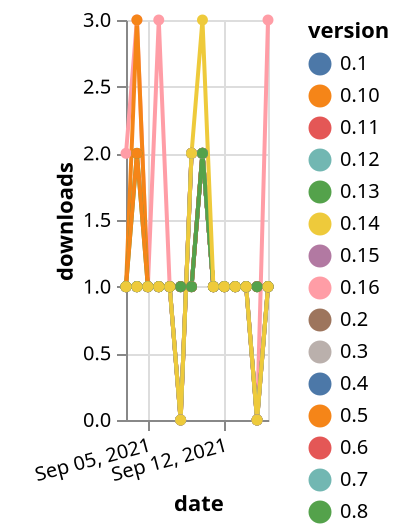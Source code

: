 {"$schema": "https://vega.github.io/schema/vega-lite/v5.json", "description": "A simple bar chart with embedded data.", "data": {"values": [{"date": "2021-09-03", "total": 257, "delta": 1, "version": "0.3"}, {"date": "2021-09-04", "total": 258, "delta": 1, "version": "0.3"}, {"date": "2021-09-05", "total": 259, "delta": 1, "version": "0.3"}, {"date": "2021-09-06", "total": 260, "delta": 1, "version": "0.3"}, {"date": "2021-09-07", "total": 261, "delta": 1, "version": "0.3"}, {"date": "2021-09-08", "total": 262, "delta": 1, "version": "0.3"}, {"date": "2021-09-09", "total": 263, "delta": 1, "version": "0.3"}, {"date": "2021-09-10", "total": 265, "delta": 2, "version": "0.3"}, {"date": "2021-09-11", "total": 266, "delta": 1, "version": "0.3"}, {"date": "2021-09-12", "total": 267, "delta": 1, "version": "0.3"}, {"date": "2021-09-13", "total": 268, "delta": 1, "version": "0.3"}, {"date": "2021-09-14", "total": 269, "delta": 1, "version": "0.3"}, {"date": "2021-09-15", "total": 270, "delta": 1, "version": "0.3"}, {"date": "2021-09-16", "total": 271, "delta": 1, "version": "0.3"}, {"date": "2021-09-03", "total": 26, "delta": 2, "version": "0.16"}, {"date": "2021-09-04", "total": 29, "delta": 3, "version": "0.16"}, {"date": "2021-09-05", "total": 30, "delta": 1, "version": "0.16"}, {"date": "2021-09-06", "total": 33, "delta": 3, "version": "0.16"}, {"date": "2021-09-07", "total": 34, "delta": 1, "version": "0.16"}, {"date": "2021-09-08", "total": 34, "delta": 0, "version": "0.16"}, {"date": "2021-09-09", "total": 36, "delta": 2, "version": "0.16"}, {"date": "2021-09-10", "total": 38, "delta": 2, "version": "0.16"}, {"date": "2021-09-11", "total": 39, "delta": 1, "version": "0.16"}, {"date": "2021-09-12", "total": 40, "delta": 1, "version": "0.16"}, {"date": "2021-09-13", "total": 41, "delta": 1, "version": "0.16"}, {"date": "2021-09-14", "total": 42, "delta": 1, "version": "0.16"}, {"date": "2021-09-15", "total": 42, "delta": 0, "version": "0.16"}, {"date": "2021-09-16", "total": 45, "delta": 3, "version": "0.16"}, {"date": "2021-09-03", "total": 239, "delta": 1, "version": "0.10"}, {"date": "2021-09-04", "total": 242, "delta": 3, "version": "0.10"}, {"date": "2021-09-05", "total": 243, "delta": 1, "version": "0.10"}, {"date": "2021-09-06", "total": 244, "delta": 1, "version": "0.10"}, {"date": "2021-09-07", "total": 245, "delta": 1, "version": "0.10"}, {"date": "2021-09-08", "total": 245, "delta": 0, "version": "0.10"}, {"date": "2021-09-09", "total": 247, "delta": 2, "version": "0.10"}, {"date": "2021-09-10", "total": 249, "delta": 2, "version": "0.10"}, {"date": "2021-09-11", "total": 250, "delta": 1, "version": "0.10"}, {"date": "2021-09-12", "total": 251, "delta": 1, "version": "0.10"}, {"date": "2021-09-13", "total": 252, "delta": 1, "version": "0.10"}, {"date": "2021-09-14", "total": 253, "delta": 1, "version": "0.10"}, {"date": "2021-09-15", "total": 253, "delta": 0, "version": "0.10"}, {"date": "2021-09-16", "total": 254, "delta": 1, "version": "0.10"}, {"date": "2021-09-03", "total": 251, "delta": 1, "version": "0.1"}, {"date": "2021-09-04", "total": 252, "delta": 1, "version": "0.1"}, {"date": "2021-09-05", "total": 253, "delta": 1, "version": "0.1"}, {"date": "2021-09-06", "total": 254, "delta": 1, "version": "0.1"}, {"date": "2021-09-07", "total": 255, "delta": 1, "version": "0.1"}, {"date": "2021-09-08", "total": 256, "delta": 1, "version": "0.1"}, {"date": "2021-09-09", "total": 257, "delta": 1, "version": "0.1"}, {"date": "2021-09-10", "total": 259, "delta": 2, "version": "0.1"}, {"date": "2021-09-11", "total": 260, "delta": 1, "version": "0.1"}, {"date": "2021-09-12", "total": 261, "delta": 1, "version": "0.1"}, {"date": "2021-09-13", "total": 262, "delta": 1, "version": "0.1"}, {"date": "2021-09-14", "total": 263, "delta": 1, "version": "0.1"}, {"date": "2021-09-15", "total": 264, "delta": 1, "version": "0.1"}, {"date": "2021-09-16", "total": 265, "delta": 1, "version": "0.1"}, {"date": "2021-09-03", "total": 169, "delta": 1, "version": "0.13"}, {"date": "2021-09-04", "total": 171, "delta": 2, "version": "0.13"}, {"date": "2021-09-05", "total": 172, "delta": 1, "version": "0.13"}, {"date": "2021-09-06", "total": 173, "delta": 1, "version": "0.13"}, {"date": "2021-09-07", "total": 174, "delta": 1, "version": "0.13"}, {"date": "2021-09-08", "total": 174, "delta": 0, "version": "0.13"}, {"date": "2021-09-09", "total": 176, "delta": 2, "version": "0.13"}, {"date": "2021-09-10", "total": 178, "delta": 2, "version": "0.13"}, {"date": "2021-09-11", "total": 179, "delta": 1, "version": "0.13"}, {"date": "2021-09-12", "total": 180, "delta": 1, "version": "0.13"}, {"date": "2021-09-13", "total": 181, "delta": 1, "version": "0.13"}, {"date": "2021-09-14", "total": 182, "delta": 1, "version": "0.13"}, {"date": "2021-09-15", "total": 182, "delta": 0, "version": "0.13"}, {"date": "2021-09-16", "total": 183, "delta": 1, "version": "0.13"}, {"date": "2021-09-03", "total": 225, "delta": 1, "version": "0.9"}, {"date": "2021-09-04", "total": 226, "delta": 1, "version": "0.9"}, {"date": "2021-09-05", "total": 227, "delta": 1, "version": "0.9"}, {"date": "2021-09-06", "total": 228, "delta": 1, "version": "0.9"}, {"date": "2021-09-07", "total": 229, "delta": 1, "version": "0.9"}, {"date": "2021-09-08", "total": 230, "delta": 1, "version": "0.9"}, {"date": "2021-09-09", "total": 231, "delta": 1, "version": "0.9"}, {"date": "2021-09-10", "total": 233, "delta": 2, "version": "0.9"}, {"date": "2021-09-11", "total": 234, "delta": 1, "version": "0.9"}, {"date": "2021-09-12", "total": 235, "delta": 1, "version": "0.9"}, {"date": "2021-09-13", "total": 236, "delta": 1, "version": "0.9"}, {"date": "2021-09-14", "total": 237, "delta": 1, "version": "0.9"}, {"date": "2021-09-15", "total": 238, "delta": 1, "version": "0.9"}, {"date": "2021-09-16", "total": 239, "delta": 1, "version": "0.9"}, {"date": "2021-09-03", "total": 246, "delta": 1, "version": "0.2"}, {"date": "2021-09-04", "total": 247, "delta": 1, "version": "0.2"}, {"date": "2021-09-05", "total": 248, "delta": 1, "version": "0.2"}, {"date": "2021-09-06", "total": 249, "delta": 1, "version": "0.2"}, {"date": "2021-09-07", "total": 250, "delta": 1, "version": "0.2"}, {"date": "2021-09-08", "total": 251, "delta": 1, "version": "0.2"}, {"date": "2021-09-09", "total": 252, "delta": 1, "version": "0.2"}, {"date": "2021-09-10", "total": 254, "delta": 2, "version": "0.2"}, {"date": "2021-09-11", "total": 255, "delta": 1, "version": "0.2"}, {"date": "2021-09-12", "total": 256, "delta": 1, "version": "0.2"}, {"date": "2021-09-13", "total": 257, "delta": 1, "version": "0.2"}, {"date": "2021-09-14", "total": 258, "delta": 1, "version": "0.2"}, {"date": "2021-09-15", "total": 259, "delta": 1, "version": "0.2"}, {"date": "2021-09-16", "total": 260, "delta": 1, "version": "0.2"}, {"date": "2021-09-03", "total": 175, "delta": 1, "version": "0.11"}, {"date": "2021-09-04", "total": 176, "delta": 1, "version": "0.11"}, {"date": "2021-09-05", "total": 177, "delta": 1, "version": "0.11"}, {"date": "2021-09-06", "total": 178, "delta": 1, "version": "0.11"}, {"date": "2021-09-07", "total": 179, "delta": 1, "version": "0.11"}, {"date": "2021-09-08", "total": 179, "delta": 0, "version": "0.11"}, {"date": "2021-09-09", "total": 181, "delta": 2, "version": "0.11"}, {"date": "2021-09-10", "total": 183, "delta": 2, "version": "0.11"}, {"date": "2021-09-11", "total": 184, "delta": 1, "version": "0.11"}, {"date": "2021-09-12", "total": 185, "delta": 1, "version": "0.11"}, {"date": "2021-09-13", "total": 186, "delta": 1, "version": "0.11"}, {"date": "2021-09-14", "total": 187, "delta": 1, "version": "0.11"}, {"date": "2021-09-15", "total": 187, "delta": 0, "version": "0.11"}, {"date": "2021-09-16", "total": 188, "delta": 1, "version": "0.11"}, {"date": "2021-09-03", "total": 261, "delta": 1, "version": "0.4"}, {"date": "2021-09-04", "total": 262, "delta": 1, "version": "0.4"}, {"date": "2021-09-05", "total": 263, "delta": 1, "version": "0.4"}, {"date": "2021-09-06", "total": 264, "delta": 1, "version": "0.4"}, {"date": "2021-09-07", "total": 265, "delta": 1, "version": "0.4"}, {"date": "2021-09-08", "total": 266, "delta": 1, "version": "0.4"}, {"date": "2021-09-09", "total": 267, "delta": 1, "version": "0.4"}, {"date": "2021-09-10", "total": 269, "delta": 2, "version": "0.4"}, {"date": "2021-09-11", "total": 270, "delta": 1, "version": "0.4"}, {"date": "2021-09-12", "total": 271, "delta": 1, "version": "0.4"}, {"date": "2021-09-13", "total": 272, "delta": 1, "version": "0.4"}, {"date": "2021-09-14", "total": 273, "delta": 1, "version": "0.4"}, {"date": "2021-09-15", "total": 274, "delta": 1, "version": "0.4"}, {"date": "2021-09-16", "total": 275, "delta": 1, "version": "0.4"}, {"date": "2021-09-03", "total": 223, "delta": 1, "version": "0.7"}, {"date": "2021-09-04", "total": 224, "delta": 1, "version": "0.7"}, {"date": "2021-09-05", "total": 225, "delta": 1, "version": "0.7"}, {"date": "2021-09-06", "total": 226, "delta": 1, "version": "0.7"}, {"date": "2021-09-07", "total": 227, "delta": 1, "version": "0.7"}, {"date": "2021-09-08", "total": 228, "delta": 1, "version": "0.7"}, {"date": "2021-09-09", "total": 229, "delta": 1, "version": "0.7"}, {"date": "2021-09-10", "total": 231, "delta": 2, "version": "0.7"}, {"date": "2021-09-11", "total": 232, "delta": 1, "version": "0.7"}, {"date": "2021-09-12", "total": 233, "delta": 1, "version": "0.7"}, {"date": "2021-09-13", "total": 234, "delta": 1, "version": "0.7"}, {"date": "2021-09-14", "total": 235, "delta": 1, "version": "0.7"}, {"date": "2021-09-15", "total": 236, "delta": 1, "version": "0.7"}, {"date": "2021-09-16", "total": 237, "delta": 1, "version": "0.7"}, {"date": "2021-09-03", "total": 147, "delta": 1, "version": "0.15"}, {"date": "2021-09-04", "total": 148, "delta": 1, "version": "0.15"}, {"date": "2021-09-05", "total": 149, "delta": 1, "version": "0.15"}, {"date": "2021-09-06", "total": 150, "delta": 1, "version": "0.15"}, {"date": "2021-09-07", "total": 151, "delta": 1, "version": "0.15"}, {"date": "2021-09-08", "total": 151, "delta": 0, "version": "0.15"}, {"date": "2021-09-09", "total": 153, "delta": 2, "version": "0.15"}, {"date": "2021-09-10", "total": 155, "delta": 2, "version": "0.15"}, {"date": "2021-09-11", "total": 156, "delta": 1, "version": "0.15"}, {"date": "2021-09-12", "total": 157, "delta": 1, "version": "0.15"}, {"date": "2021-09-13", "total": 158, "delta": 1, "version": "0.15"}, {"date": "2021-09-14", "total": 159, "delta": 1, "version": "0.15"}, {"date": "2021-09-15", "total": 159, "delta": 0, "version": "0.15"}, {"date": "2021-09-16", "total": 160, "delta": 1, "version": "0.15"}, {"date": "2021-09-03", "total": 255, "delta": 1, "version": "0.5"}, {"date": "2021-09-04", "total": 257, "delta": 2, "version": "0.5"}, {"date": "2021-09-05", "total": 258, "delta": 1, "version": "0.5"}, {"date": "2021-09-06", "total": 259, "delta": 1, "version": "0.5"}, {"date": "2021-09-07", "total": 260, "delta": 1, "version": "0.5"}, {"date": "2021-09-08", "total": 261, "delta": 1, "version": "0.5"}, {"date": "2021-09-09", "total": 262, "delta": 1, "version": "0.5"}, {"date": "2021-09-10", "total": 264, "delta": 2, "version": "0.5"}, {"date": "2021-09-11", "total": 265, "delta": 1, "version": "0.5"}, {"date": "2021-09-12", "total": 266, "delta": 1, "version": "0.5"}, {"date": "2021-09-13", "total": 267, "delta": 1, "version": "0.5"}, {"date": "2021-09-14", "total": 268, "delta": 1, "version": "0.5"}, {"date": "2021-09-15", "total": 269, "delta": 1, "version": "0.5"}, {"date": "2021-09-16", "total": 270, "delta": 1, "version": "0.5"}, {"date": "2021-09-03", "total": 241, "delta": 1, "version": "0.6"}, {"date": "2021-09-04", "total": 242, "delta": 1, "version": "0.6"}, {"date": "2021-09-05", "total": 243, "delta": 1, "version": "0.6"}, {"date": "2021-09-06", "total": 244, "delta": 1, "version": "0.6"}, {"date": "2021-09-07", "total": 245, "delta": 1, "version": "0.6"}, {"date": "2021-09-08", "total": 246, "delta": 1, "version": "0.6"}, {"date": "2021-09-09", "total": 247, "delta": 1, "version": "0.6"}, {"date": "2021-09-10", "total": 249, "delta": 2, "version": "0.6"}, {"date": "2021-09-11", "total": 250, "delta": 1, "version": "0.6"}, {"date": "2021-09-12", "total": 251, "delta": 1, "version": "0.6"}, {"date": "2021-09-13", "total": 252, "delta": 1, "version": "0.6"}, {"date": "2021-09-14", "total": 253, "delta": 1, "version": "0.6"}, {"date": "2021-09-15", "total": 254, "delta": 1, "version": "0.6"}, {"date": "2021-09-16", "total": 255, "delta": 1, "version": "0.6"}, {"date": "2021-09-03", "total": 171, "delta": 1, "version": "0.12"}, {"date": "2021-09-04", "total": 172, "delta": 1, "version": "0.12"}, {"date": "2021-09-05", "total": 173, "delta": 1, "version": "0.12"}, {"date": "2021-09-06", "total": 174, "delta": 1, "version": "0.12"}, {"date": "2021-09-07", "total": 175, "delta": 1, "version": "0.12"}, {"date": "2021-09-08", "total": 175, "delta": 0, "version": "0.12"}, {"date": "2021-09-09", "total": 177, "delta": 2, "version": "0.12"}, {"date": "2021-09-10", "total": 179, "delta": 2, "version": "0.12"}, {"date": "2021-09-11", "total": 180, "delta": 1, "version": "0.12"}, {"date": "2021-09-12", "total": 181, "delta": 1, "version": "0.12"}, {"date": "2021-09-13", "total": 182, "delta": 1, "version": "0.12"}, {"date": "2021-09-14", "total": 183, "delta": 1, "version": "0.12"}, {"date": "2021-09-15", "total": 183, "delta": 0, "version": "0.12"}, {"date": "2021-09-16", "total": 184, "delta": 1, "version": "0.12"}, {"date": "2021-09-03", "total": 227, "delta": 1, "version": "0.8"}, {"date": "2021-09-04", "total": 228, "delta": 1, "version": "0.8"}, {"date": "2021-09-05", "total": 229, "delta": 1, "version": "0.8"}, {"date": "2021-09-06", "total": 230, "delta": 1, "version": "0.8"}, {"date": "2021-09-07", "total": 231, "delta": 1, "version": "0.8"}, {"date": "2021-09-08", "total": 232, "delta": 1, "version": "0.8"}, {"date": "2021-09-09", "total": 233, "delta": 1, "version": "0.8"}, {"date": "2021-09-10", "total": 235, "delta": 2, "version": "0.8"}, {"date": "2021-09-11", "total": 236, "delta": 1, "version": "0.8"}, {"date": "2021-09-12", "total": 237, "delta": 1, "version": "0.8"}, {"date": "2021-09-13", "total": 238, "delta": 1, "version": "0.8"}, {"date": "2021-09-14", "total": 239, "delta": 1, "version": "0.8"}, {"date": "2021-09-15", "total": 240, "delta": 1, "version": "0.8"}, {"date": "2021-09-16", "total": 241, "delta": 1, "version": "0.8"}, {"date": "2021-09-03", "total": 214, "delta": 1, "version": "0.14"}, {"date": "2021-09-04", "total": 215, "delta": 1, "version": "0.14"}, {"date": "2021-09-05", "total": 216, "delta": 1, "version": "0.14"}, {"date": "2021-09-06", "total": 217, "delta": 1, "version": "0.14"}, {"date": "2021-09-07", "total": 218, "delta": 1, "version": "0.14"}, {"date": "2021-09-08", "total": 218, "delta": 0, "version": "0.14"}, {"date": "2021-09-09", "total": 220, "delta": 2, "version": "0.14"}, {"date": "2021-09-10", "total": 223, "delta": 3, "version": "0.14"}, {"date": "2021-09-11", "total": 224, "delta": 1, "version": "0.14"}, {"date": "2021-09-12", "total": 225, "delta": 1, "version": "0.14"}, {"date": "2021-09-13", "total": 226, "delta": 1, "version": "0.14"}, {"date": "2021-09-14", "total": 227, "delta": 1, "version": "0.14"}, {"date": "2021-09-15", "total": 227, "delta": 0, "version": "0.14"}, {"date": "2021-09-16", "total": 228, "delta": 1, "version": "0.14"}]}, "width": "container", "mark": {"type": "line", "point": {"filled": true}}, "encoding": {"x": {"field": "date", "type": "temporal", "timeUnit": "yearmonthdate", "title": "date", "axis": {"labelAngle": -15}}, "y": {"field": "delta", "type": "quantitative", "title": "downloads"}, "color": {"field": "version", "type": "nominal"}, "tooltip": {"field": "delta"}}}